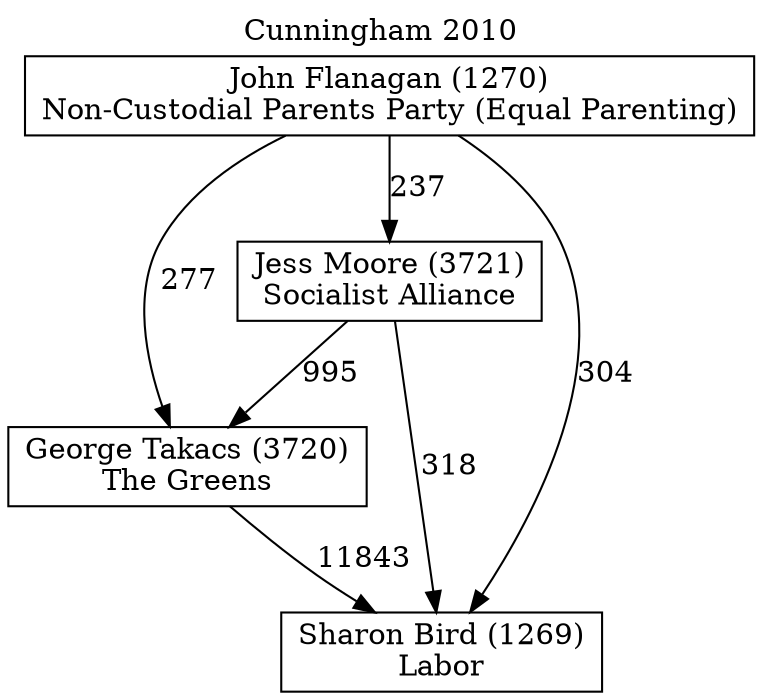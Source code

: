 // House preference flow
digraph "Sharon Bird (1269)_Cunningham_2010" {
	graph [label="Cunningham 2010" labelloc=t mclimit=10]
	node [shape=box]
	"George Takacs (3720)" [label="George Takacs (3720)
The Greens"]
	"Jess Moore (3721)" [label="Jess Moore (3721)
Socialist Alliance"]
	"John Flanagan (1270)" [label="John Flanagan (1270)
Non-Custodial Parents Party (Equal Parenting)"]
	"Sharon Bird (1269)" [label="Sharon Bird (1269)
Labor"]
	"George Takacs (3720)" -> "Sharon Bird (1269)" [label=11843]
	"Jess Moore (3721)" -> "George Takacs (3720)" [label=995]
	"Jess Moore (3721)" -> "Sharon Bird (1269)" [label=318]
	"John Flanagan (1270)" -> "George Takacs (3720)" [label=277]
	"John Flanagan (1270)" -> "Jess Moore (3721)" [label=237]
	"John Flanagan (1270)" -> "Sharon Bird (1269)" [label=304]
}
